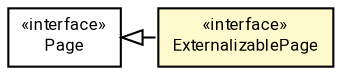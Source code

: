 #!/usr/local/bin/dot
#
# Class diagram 
# Generated by UMLGraph version R5_7_2-60-g0e99a6 (http://www.spinellis.gr/umlgraph/)
#

digraph G {
	graph [fontnames="svg"]
	edge [fontname="Roboto",fontsize=7,labelfontname="Roboto",labelfontsize=7,color="black"];
	node [fontname="Roboto",fontcolor="black",fontsize=8,shape=plaintext,margin=0,width=0,height=0];
	nodesep=0.15;
	ranksep=0.25;
	rankdir=LR;
	// de.lmu.ifi.dbs.elki.persistent.ExternalizablePage
	c4193290 [label=<<table title="de.lmu.ifi.dbs.elki.persistent.ExternalizablePage" border="0" cellborder="1" cellspacing="0" cellpadding="2" bgcolor="lemonChiffon" href="ExternalizablePage.html" target="_parent">
		<tr><td><table border="0" cellspacing="0" cellpadding="1">
		<tr><td align="center" balign="center"> &#171;interface&#187; </td></tr>
		<tr><td align="center" balign="center"> <font face="Roboto">ExternalizablePage</font> </td></tr>
		</table></td></tr>
		</table>>, URL="ExternalizablePage.html"];
	// de.lmu.ifi.dbs.elki.persistent.Page
	c4194042 [label=<<table title="de.lmu.ifi.dbs.elki.persistent.Page" border="0" cellborder="1" cellspacing="0" cellpadding="2" href="Page.html" target="_parent">
		<tr><td><table border="0" cellspacing="0" cellpadding="1">
		<tr><td align="center" balign="center"> &#171;interface&#187; </td></tr>
		<tr><td align="center" balign="center"> <font face="Roboto">Page</font> </td></tr>
		</table></td></tr>
		</table>>, URL="Page.html"];
	// de.lmu.ifi.dbs.elki.persistent.ExternalizablePage implements de.lmu.ifi.dbs.elki.persistent.Page
	c4194042 -> c4193290 [arrowtail=empty,style=dashed,dir=back,weight=9];
}


